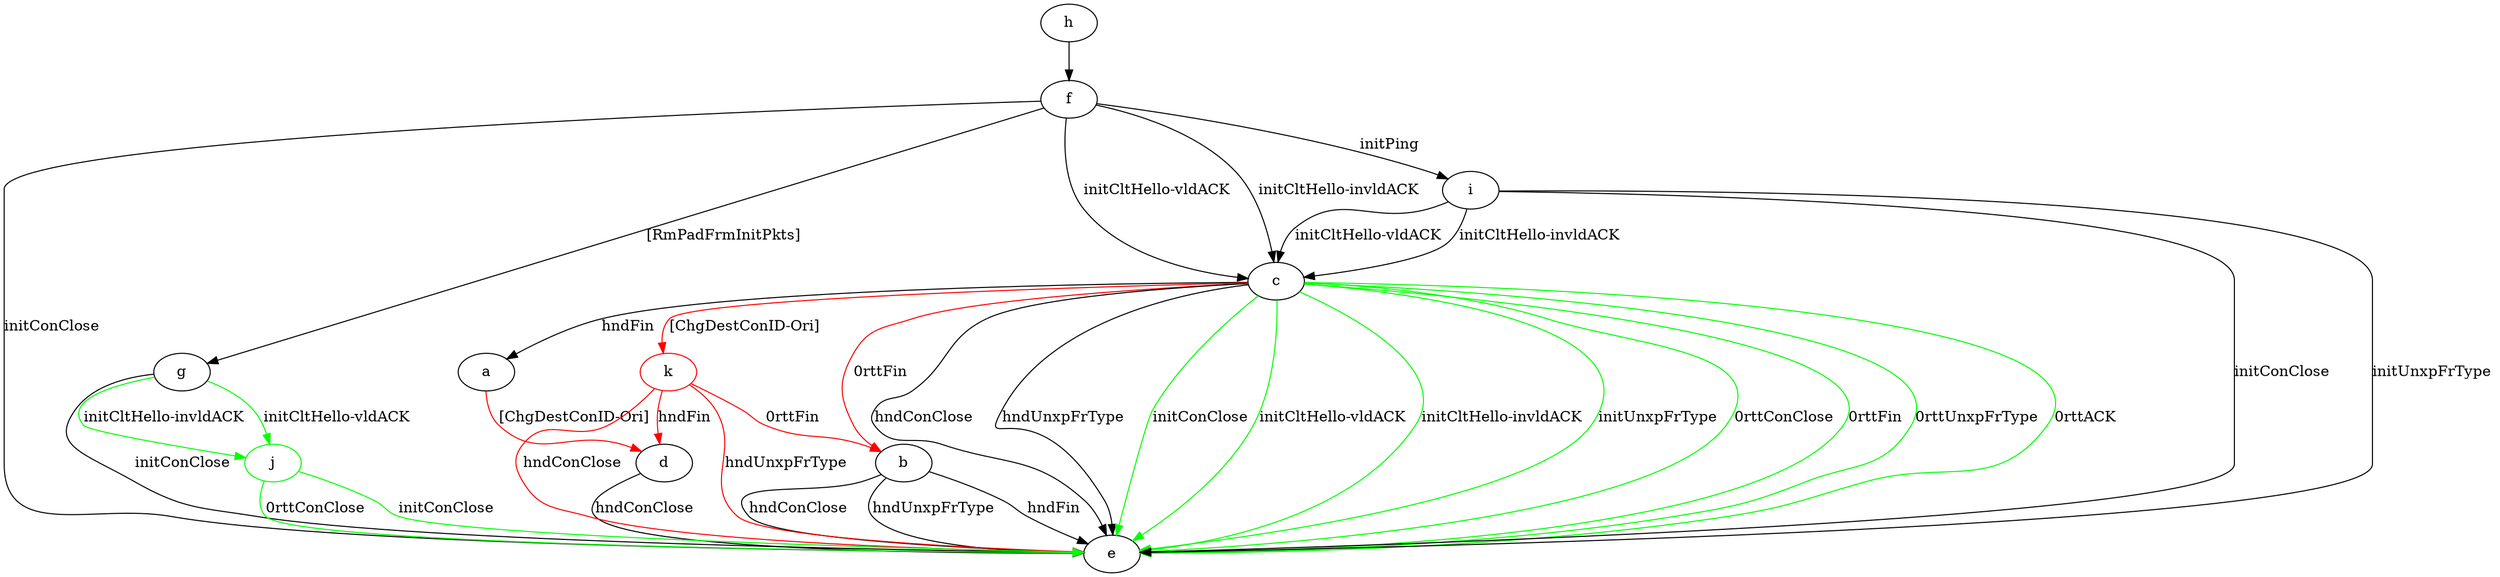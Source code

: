 digraph "" {
	a -> d	[key=0,
		color=red,
		label="[ChgDestConID-Ori] "];
	b -> e	[key=0,
		label="hndFin "];
	b -> e	[key=1,
		label="hndConClose "];
	b -> e	[key=2,
		label="hndUnxpFrType "];
	c -> a	[key=0,
		label="hndFin "];
	c -> b	[key=0,
		color=red,
		label="0rttFin "];
	c -> e	[key=0,
		label="hndConClose "];
	c -> e	[key=1,
		label="hndUnxpFrType "];
	c -> e	[key=2,
		color=green,
		label="initConClose "];
	c -> e	[key=3,
		color=green,
		label="initCltHello-vldACK "];
	c -> e	[key=4,
		color=green,
		label="initCltHello-invldACK "];
	c -> e	[key=5,
		color=green,
		label="initUnxpFrType "];
	c -> e	[key=6,
		color=green,
		label="0rttConClose "];
	c -> e	[key=7,
		color=green,
		label="0rttFin "];
	c -> e	[key=8,
		color=green,
		label="0rttUnxpFrType "];
	c -> e	[key=9,
		color=green,
		label="0rttACK "];
	k	[color=red];
	c -> k	[key=0,
		color=red,
		label="[ChgDestConID-Ori] "];
	d -> e	[key=0,
		label="hndConClose "];
	f -> c	[key=0,
		label="initCltHello-vldACK "];
	f -> c	[key=1,
		label="initCltHello-invldACK "];
	f -> e	[key=0,
		label="initConClose "];
	f -> g	[key=0,
		label="[RmPadFrmInitPkts] "];
	f -> i	[key=0,
		label="initPing "];
	g -> e	[key=0,
		label="initConClose "];
	j	[color=green];
	g -> j	[key=0,
		color=green,
		label="initCltHello-vldACK "];
	g -> j	[key=1,
		color=green,
		label="initCltHello-invldACK "];
	h -> f	[key=0];
	i -> c	[key=0,
		label="initCltHello-vldACK "];
	i -> c	[key=1,
		label="initCltHello-invldACK "];
	i -> e	[key=0,
		label="initConClose "];
	i -> e	[key=1,
		label="initUnxpFrType "];
	j -> e	[key=0,
		color=green,
		label="initConClose "];
	j -> e	[key=1,
		color=green,
		label="0rttConClose "];
	k -> b	[key=0,
		color=red,
		label="0rttFin "];
	k -> d	[key=0,
		color=red,
		label="hndFin "];
	k -> e	[key=0,
		color=red,
		label="hndConClose "];
	k -> e	[key=1,
		color=red,
		label="hndUnxpFrType "];
}
